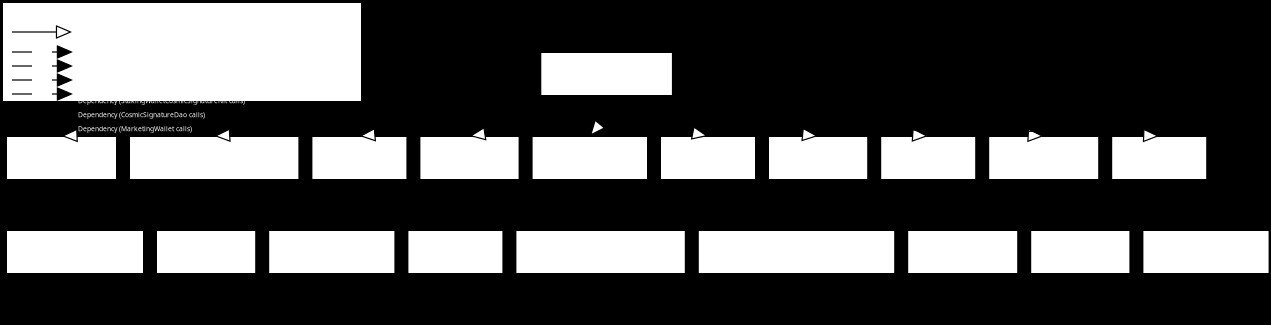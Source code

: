 <?xml version="1.0" encoding="UTF-8"?>
<dia:diagram xmlns:dia="http://www.lysator.liu.se/~alla/dia/">
  <dia:layer name="Layer 1" visible="true" active="true">
    <dia:object type="Standard - Box" version="0" id="O1">
  <dia:attribute name="obj_pos"><dia:point val="0.5,0.5"/></dia:attribute>
  <dia:attribute name="obj_bb"><dia:rectangle val="0.4,0.4;18.6,5.6"/></dia:attribute>
  <dia:attribute name="elem_corner"><dia:point val="0.5,0.5"/></dia:attribute>
  <dia:attribute name="elem_width"><dia:real val="18.0"/></dia:attribute>
  <dia:attribute name="elem_height"><dia:real val="5.0"/></dia:attribute>
  <dia:attribute name="line_width"><dia:real val="0.08"/></dia:attribute>
  <dia:attribute name="line_colour"><dia:color val="#ffffff"/></dia:attribute>
  <dia:attribute name="fill_colour"><dia:color val="#111111"/></dia:attribute>
  <dia:attribute name="show_background"><dia:boolean val="true"/></dia:attribute>
  <dia:attribute name="text">
    <dia:composite type="text">
      <dia:attribute name="string"><dia:string>##</dia:string></dia:attribute>
      <dia:attribute name="font"><dia:font family="Verdana" style="0" name="Verdana"/></dia:attribute>
      <dia:attribute name="height"><dia:real val="0.45"/></dia:attribute>
      <dia:attribute name="pos"><dia:point val="9.5,3.0"/></dia:attribute>
      <dia:attribute name="alignment"><dia:enum val="1"/></dia:attribute>
      <dia:attribute name="color"><dia:color val="#ffffff"/></dia:attribute>
    </dia:composite>
  </dia:attribute>
</dia:object><dia:object type="Standard - Box" version="0" id="O2">
  <dia:attribute name="obj_pos"><dia:point val="27.415,3.0"/></dia:attribute>
  <dia:attribute name="obj_bb"><dia:rectangle val="27.315,2.9;34.145,5.3"/></dia:attribute>
  <dia:attribute name="elem_corner"><dia:point val="27.415,3.0"/></dia:attribute>
  <dia:attribute name="elem_width"><dia:real val="6.63"/></dia:attribute>
  <dia:attribute name="elem_height"><dia:real val="2.2"/></dia:attribute>
  <dia:attribute name="line_width"><dia:real val="0.08"/></dia:attribute>
  <dia:attribute name="line_colour"><dia:color val="#ffffff"/></dia:attribute>
  <dia:attribute name="fill_colour"><dia:color val="#000000"/></dia:attribute>
  <dia:attribute name="show_background"><dia:boolean val="true"/></dia:attribute>
  <dia:attribute name="text">
    <dia:composite type="text">
      <dia:attribute name="string"><dia:string>#CosmicSignatureGame#</dia:string></dia:attribute>
      <dia:attribute name="font"><dia:font family="Verdana" style="0" name="Verdana"/></dia:attribute>
      <dia:attribute name="height"><dia:real val="0.45"/></dia:attribute>
      <dia:attribute name="pos"><dia:point val="30.73,4.1"/></dia:attribute>
      <dia:attribute name="alignment"><dia:enum val="1"/></dia:attribute>
      <dia:attribute name="color"><dia:color val="#ffffff"/></dia:attribute>
    </dia:composite>
  </dia:attribute>
</dia:object><dia:object type="Standard - Box" version="0" id="O3">
  <dia:attribute name="obj_pos"><dia:point val="0.7,7.2"/></dia:attribute>
  <dia:attribute name="obj_bb"><dia:rectangle val="0.6,7.1;6.35,9.5"/></dia:attribute>
  <dia:attribute name="elem_corner"><dia:point val="0.7,7.2"/></dia:attribute>
  <dia:attribute name="elem_width"><dia:real val="5.55"/></dia:attribute>
  <dia:attribute name="elem_height"><dia:real val="2.2"/></dia:attribute>
  <dia:attribute name="line_width"><dia:real val="0.08"/></dia:attribute>
  <dia:attribute name="line_colour"><dia:color val="#ffffff"/></dia:attribute>
  <dia:attribute name="fill_colour"><dia:color val="#000000"/></dia:attribute>
  <dia:attribute name="show_background"><dia:boolean val="true"/></dia:attribute>
  <dia:attribute name="text">
    <dia:composite type="text">
      <dia:attribute name="string"><dia:string>#UUPSUpgradeable#</dia:string></dia:attribute>
      <dia:attribute name="font"><dia:font family="Verdana" style="0" name="Verdana"/></dia:attribute>
      <dia:attribute name="height"><dia:real val="0.45"/></dia:attribute>
      <dia:attribute name="pos"><dia:point val="3.475,8.3"/></dia:attribute>
      <dia:attribute name="alignment"><dia:enum val="1"/></dia:attribute>
      <dia:attribute name="color"><dia:color val="#ffffff"/></dia:attribute>
    </dia:composite>
  </dia:attribute>
</dia:object><dia:object type="Standard - Box" version="0" id="O4">
  <dia:attribute name="obj_pos"><dia:point val="6.85,7.2"/></dia:attribute>
  <dia:attribute name="obj_bb"><dia:rectangle val="6.75,7.1;15.47,9.5"/></dia:attribute>
  <dia:attribute name="elem_corner"><dia:point val="6.85,7.2"/></dia:attribute>
  <dia:attribute name="elem_width"><dia:real val="8.52"/></dia:attribute>
  <dia:attribute name="elem_height"><dia:real val="2.2"/></dia:attribute>
  <dia:attribute name="line_width"><dia:real val="0.08"/></dia:attribute>
  <dia:attribute name="line_colour"><dia:color val="#ffffff"/></dia:attribute>
  <dia:attribute name="fill_colour"><dia:color val="#000000"/></dia:attribute>
  <dia:attribute name="show_background"><dia:boolean val="true"/></dia:attribute>
  <dia:attribute name="text">
    <dia:composite type="text">
      <dia:attribute name="string"><dia:string>#CosmicSignatureGameStorage#</dia:string></dia:attribute>
      <dia:attribute name="font"><dia:font family="Verdana" style="0" name="Verdana"/></dia:attribute>
      <dia:attribute name="height"><dia:real val="0.45"/></dia:attribute>
      <dia:attribute name="pos"><dia:point val="11.11,8.3"/></dia:attribute>
      <dia:attribute name="alignment"><dia:enum val="1"/></dia:attribute>
      <dia:attribute name="color"><dia:color val="#ffffff"/></dia:attribute>
    </dia:composite>
  </dia:attribute>
</dia:object><dia:object type="Standard - Box" version="0" id="O5">
  <dia:attribute name="obj_pos"><dia:point val="15.97,7.2"/></dia:attribute>
  <dia:attribute name="obj_bb"><dia:rectangle val="15.87,7.1;20.87,9.5"/></dia:attribute>
  <dia:attribute name="elem_corner"><dia:point val="15.97,7.2"/></dia:attribute>
  <dia:attribute name="elem_width"><dia:real val="4.8"/></dia:attribute>
  <dia:attribute name="elem_height"><dia:real val="2.2"/></dia:attribute>
  <dia:attribute name="line_width"><dia:real val="0.08"/></dia:attribute>
  <dia:attribute name="line_colour"><dia:color val="#ffffff"/></dia:attribute>
  <dia:attribute name="fill_colour"><dia:color val="#000000"/></dia:attribute>
  <dia:attribute name="show_background"><dia:boolean val="true"/></dia:attribute>
  <dia:attribute name="text">
    <dia:composite type="text">
      <dia:attribute name="string"><dia:string>#BiddingBase#</dia:string></dia:attribute>
      <dia:attribute name="font"><dia:font family="Verdana" style="0" name="Verdana"/></dia:attribute>
      <dia:attribute name="height"><dia:real val="0.45"/></dia:attribute>
      <dia:attribute name="pos"><dia:point val="18.37,8.3"/></dia:attribute>
      <dia:attribute name="alignment"><dia:enum val="1"/></dia:attribute>
      <dia:attribute name="color"><dia:color val="#ffffff"/></dia:attribute>
    </dia:composite>
  </dia:attribute>
</dia:object><dia:object type="Standard - Box" version="0" id="O6">
  <dia:attribute name="obj_pos"><dia:point val="21.37,7.2"/></dia:attribute>
  <dia:attribute name="obj_bb"><dia:rectangle val="21.27,7.1;26.48,9.5"/></dia:attribute>
  <dia:attribute name="elem_corner"><dia:point val="21.37,7.2"/></dia:attribute>
  <dia:attribute name="elem_width"><dia:real val="5.01"/></dia:attribute>
  <dia:attribute name="elem_height"><dia:real val="2.2"/></dia:attribute>
  <dia:attribute name="line_width"><dia:real val="0.08"/></dia:attribute>
  <dia:attribute name="line_colour"><dia:color val="#ffffff"/></dia:attribute>
  <dia:attribute name="fill_colour"><dia:color val="#000000"/></dia:attribute>
  <dia:attribute name="show_background"><dia:boolean val="true"/></dia:attribute>
  <dia:attribute name="text">
    <dia:composite type="text">
      <dia:attribute name="string"><dia:string>#MainPrizeBase#</dia:string></dia:attribute>
      <dia:attribute name="font"><dia:font family="Verdana" style="0" name="Verdana"/></dia:attribute>
      <dia:attribute name="height"><dia:real val="0.45"/></dia:attribute>
      <dia:attribute name="pos"><dia:point val="23.875,8.3"/></dia:attribute>
      <dia:attribute name="alignment"><dia:enum val="1"/></dia:attribute>
      <dia:attribute name="color"><dia:color val="#ffffff"/></dia:attribute>
    </dia:composite>
  </dia:attribute>
</dia:object><dia:object type="Standard - Box" version="0" id="O7">
  <dia:attribute name="obj_pos"><dia:point val="26.98,7.2"/></dia:attribute>
  <dia:attribute name="obj_bb"><dia:rectangle val="26.88,7.1;32.9,9.5"/></dia:attribute>
  <dia:attribute name="elem_corner"><dia:point val="26.98,7.2"/></dia:attribute>
  <dia:attribute name="elem_width"><dia:real val="5.82"/></dia:attribute>
  <dia:attribute name="elem_height"><dia:real val="2.2"/></dia:attribute>
  <dia:attribute name="line_width"><dia:real val="0.08"/></dia:attribute>
  <dia:attribute name="line_colour"><dia:color val="#ffffff"/></dia:attribute>
  <dia:attribute name="fill_colour"><dia:color val="#000000"/></dia:attribute>
  <dia:attribute name="show_background"><dia:boolean val="true"/></dia:attribute>
  <dia:attribute name="text">
    <dia:composite type="text">
      <dia:attribute name="string"><dia:string>#SystemManagement#</dia:string></dia:attribute>
      <dia:attribute name="font"><dia:font family="Verdana" style="0" name="Verdana"/></dia:attribute>
      <dia:attribute name="height"><dia:real val="0.45"/></dia:attribute>
      <dia:attribute name="pos"><dia:point val="29.89,8.3"/></dia:attribute>
      <dia:attribute name="alignment"><dia:enum val="1"/></dia:attribute>
      <dia:attribute name="color"><dia:color val="#ffffff"/></dia:attribute>
    </dia:composite>
  </dia:attribute>
</dia:object><dia:object type="Standard - Box" version="0" id="O8">
  <dia:attribute name="obj_pos"><dia:point val="33.4,7.2"/></dia:attribute>
  <dia:attribute name="obj_bb"><dia:rectangle val="33.3,7.1;38.3,9.5"/></dia:attribute>
  <dia:attribute name="elem_corner"><dia:point val="33.4,7.2"/></dia:attribute>
  <dia:attribute name="elem_width"><dia:real val="4.8"/></dia:attribute>
  <dia:attribute name="elem_height"><dia:real val="2.2"/></dia:attribute>
  <dia:attribute name="line_width"><dia:real val="0.08"/></dia:attribute>
  <dia:attribute name="line_colour"><dia:color val="#ffffff"/></dia:attribute>
  <dia:attribute name="fill_colour"><dia:color val="#000000"/></dia:attribute>
  <dia:attribute name="show_background"><dia:boolean val="true"/></dia:attribute>
  <dia:attribute name="text">
    <dia:composite type="text">
      <dia:attribute name="string"><dia:string>#EthDonations#</dia:string></dia:attribute>
      <dia:attribute name="font"><dia:font family="Verdana" style="0" name="Verdana"/></dia:attribute>
      <dia:attribute name="height"><dia:real val="0.45"/></dia:attribute>
      <dia:attribute name="pos"><dia:point val="35.8,8.3"/></dia:attribute>
      <dia:attribute name="alignment"><dia:enum val="1"/></dia:attribute>
      <dia:attribute name="color"><dia:color val="#ffffff"/></dia:attribute>
    </dia:composite>
  </dia:attribute>
</dia:object><dia:object type="Standard - Box" version="0" id="O9">
  <dia:attribute name="obj_pos"><dia:point val="38.8,7.2"/></dia:attribute>
  <dia:attribute name="obj_bb"><dia:rectangle val="38.7,7.1;43.91,9.5"/></dia:attribute>
  <dia:attribute name="elem_corner"><dia:point val="38.8,7.2"/></dia:attribute>
  <dia:attribute name="elem_width"><dia:real val="5.01"/></dia:attribute>
  <dia:attribute name="elem_height"><dia:real val="2.2"/></dia:attribute>
  <dia:attribute name="line_width"><dia:real val="0.08"/></dia:attribute>
  <dia:attribute name="line_colour"><dia:color val="#ffffff"/></dia:attribute>
  <dia:attribute name="fill_colour"><dia:color val="#000000"/></dia:attribute>
  <dia:attribute name="show_background"><dia:boolean val="true"/></dia:attribute>
  <dia:attribute name="text">
    <dia:composite type="text">
      <dia:attribute name="string"><dia:string>#BidStatistics#</dia:string></dia:attribute>
      <dia:attribute name="font"><dia:font family="Verdana" style="0" name="Verdana"/></dia:attribute>
      <dia:attribute name="height"><dia:real val="0.45"/></dia:attribute>
      <dia:attribute name="pos"><dia:point val="41.305,8.3"/></dia:attribute>
      <dia:attribute name="alignment"><dia:enum val="1"/></dia:attribute>
      <dia:attribute name="color"><dia:color val="#ffffff"/></dia:attribute>
    </dia:composite>
  </dia:attribute>
</dia:object><dia:object type="Standard - Box" version="0" id="O10">
  <dia:attribute name="obj_pos"><dia:point val="44.41,7.2"/></dia:attribute>
  <dia:attribute name="obj_bb"><dia:rectangle val="44.31,7.1;49.31,9.5"/></dia:attribute>
  <dia:attribute name="elem_corner"><dia:point val="44.41,7.2"/></dia:attribute>
  <dia:attribute name="elem_width"><dia:real val="4.8"/></dia:attribute>
  <dia:attribute name="elem_height"><dia:real val="2.2"/></dia:attribute>
  <dia:attribute name="line_width"><dia:real val="0.08"/></dia:attribute>
  <dia:attribute name="line_colour"><dia:color val="#ffffff"/></dia:attribute>
  <dia:attribute name="fill_colour"><dia:color val="#000000"/></dia:attribute>
  <dia:attribute name="show_background"><dia:boolean val="true"/></dia:attribute>
  <dia:attribute name="text">
    <dia:composite type="text">
      <dia:attribute name="string"><dia:string>#Bidding#</dia:string></dia:attribute>
      <dia:attribute name="font"><dia:font family="Verdana" style="0" name="Verdana"/></dia:attribute>
      <dia:attribute name="height"><dia:real val="0.45"/></dia:attribute>
      <dia:attribute name="pos"><dia:point val="46.81,8.3"/></dia:attribute>
      <dia:attribute name="alignment"><dia:enum val="1"/></dia:attribute>
      <dia:attribute name="color"><dia:color val="#ffffff"/></dia:attribute>
    </dia:composite>
  </dia:attribute>
</dia:object><dia:object type="Standard - Box" version="0" id="O11">
  <dia:attribute name="obj_pos"><dia:point val="49.81,7.2"/></dia:attribute>
  <dia:attribute name="obj_bb"><dia:rectangle val="49.71,7.1;55.46,9.5"/></dia:attribute>
  <dia:attribute name="elem_corner"><dia:point val="49.81,7.2"/></dia:attribute>
  <dia:attribute name="elem_width"><dia:real val="5.55"/></dia:attribute>
  <dia:attribute name="elem_height"><dia:real val="2.2"/></dia:attribute>
  <dia:attribute name="line_width"><dia:real val="0.08"/></dia:attribute>
  <dia:attribute name="line_colour"><dia:color val="#ffffff"/></dia:attribute>
  <dia:attribute name="fill_colour"><dia:color val="#000000"/></dia:attribute>
  <dia:attribute name="show_background"><dia:boolean val="true"/></dia:attribute>
  <dia:attribute name="text">
    <dia:composite type="text">
      <dia:attribute name="string"><dia:string>#SecondaryPrizes#</dia:string></dia:attribute>
      <dia:attribute name="font"><dia:font family="Verdana" style="0" name="Verdana"/></dia:attribute>
      <dia:attribute name="height"><dia:real val="0.45"/></dia:attribute>
      <dia:attribute name="pos"><dia:point val="52.585,8.3"/></dia:attribute>
      <dia:attribute name="alignment"><dia:enum val="1"/></dia:attribute>
      <dia:attribute name="color"><dia:color val="#ffffff"/></dia:attribute>
    </dia:composite>
  </dia:attribute>
</dia:object><dia:object type="Standard - Box" version="0" id="O12">
  <dia:attribute name="obj_pos"><dia:point val="55.96,7.2"/></dia:attribute>
  <dia:attribute name="obj_bb"><dia:rectangle val="55.86,7.1;60.86,9.5"/></dia:attribute>
  <dia:attribute name="elem_corner"><dia:point val="55.96,7.2"/></dia:attribute>
  <dia:attribute name="elem_width"><dia:real val="4.8"/></dia:attribute>
  <dia:attribute name="elem_height"><dia:real val="2.2"/></dia:attribute>
  <dia:attribute name="line_width"><dia:real val="0.08"/></dia:attribute>
  <dia:attribute name="line_colour"><dia:color val="#ffffff"/></dia:attribute>
  <dia:attribute name="fill_colour"><dia:color val="#000000"/></dia:attribute>
  <dia:attribute name="show_background"><dia:boolean val="true"/></dia:attribute>
  <dia:attribute name="text">
    <dia:composite type="text">
      <dia:attribute name="string"><dia:string>#MainPrize#</dia:string></dia:attribute>
      <dia:attribute name="font"><dia:font family="Verdana" style="0" name="Verdana"/></dia:attribute>
      <dia:attribute name="height"><dia:real val="0.45"/></dia:attribute>
      <dia:attribute name="pos"><dia:point val="58.36,8.3"/></dia:attribute>
      <dia:attribute name="alignment"><dia:enum val="1"/></dia:attribute>
      <dia:attribute name="color"><dia:color val="#ffffff"/></dia:attribute>
    </dia:composite>
  </dia:attribute>
</dia:object><dia:object type="Standard - Box" version="0" id="O13">
  <dia:attribute name="obj_pos"><dia:point val="0.7,11.9"/></dia:attribute>
  <dia:attribute name="obj_bb"><dia:rectangle val="0.6,11.8;7.7,14.2"/></dia:attribute>
  <dia:attribute name="elem_corner"><dia:point val="0.7,11.9"/></dia:attribute>
  <dia:attribute name="elem_width"><dia:real val="6.9"/></dia:attribute>
  <dia:attribute name="elem_height"><dia:real val="2.2"/></dia:attribute>
  <dia:attribute name="line_width"><dia:real val="0.08"/></dia:attribute>
  <dia:attribute name="line_colour"><dia:color val="#ffffff"/></dia:attribute>
  <dia:attribute name="fill_colour"><dia:color val="#000000"/></dia:attribute>
  <dia:attribute name="show_background"><dia:boolean val="true"/></dia:attribute>
  <dia:attribute name="text">
    <dia:composite type="text">
      <dia:attribute name="string"><dia:string>#CosmicSignatureToken#</dia:string></dia:attribute>
      <dia:attribute name="font"><dia:font family="Verdana" style="0" name="Verdana"/></dia:attribute>
      <dia:attribute name="height"><dia:real val="0.45"/></dia:attribute>
      <dia:attribute name="pos"><dia:point val="4.15,13.0"/></dia:attribute>
      <dia:attribute name="alignment"><dia:enum val="1"/></dia:attribute>
      <dia:attribute name="color"><dia:color val="#ffffff"/></dia:attribute>
    </dia:composite>
  </dia:attribute>
</dia:object><dia:object type="Standard - Box" version="0" id="O14">
  <dia:attribute name="obj_pos"><dia:point val="8.2,11.9"/></dia:attribute>
  <dia:attribute name="obj_bb"><dia:rectangle val="8.1,11.8;13.31,14.2"/></dia:attribute>
  <dia:attribute name="elem_corner"><dia:point val="8.2,11.9"/></dia:attribute>
  <dia:attribute name="elem_width"><dia:real val="5.01"/></dia:attribute>
  <dia:attribute name="elem_height"><dia:real val="2.2"/></dia:attribute>
  <dia:attribute name="line_width"><dia:real val="0.08"/></dia:attribute>
  <dia:attribute name="line_colour"><dia:color val="#ffffff"/></dia:attribute>
  <dia:attribute name="fill_colour"><dia:color val="#000000"/></dia:attribute>
  <dia:attribute name="show_background"><dia:boolean val="true"/></dia:attribute>
  <dia:attribute name="text">
    <dia:composite type="text">
      <dia:attribute name="string"><dia:string>#RandomWalkNFT#</dia:string></dia:attribute>
      <dia:attribute name="font"><dia:font family="Verdana" style="0" name="Verdana"/></dia:attribute>
      <dia:attribute name="height"><dia:real val="0.45"/></dia:attribute>
      <dia:attribute name="pos"><dia:point val="10.705,13.0"/></dia:attribute>
      <dia:attribute name="alignment"><dia:enum val="1"/></dia:attribute>
      <dia:attribute name="color"><dia:color val="#ffffff"/></dia:attribute>
    </dia:composite>
  </dia:attribute>
</dia:object><dia:object type="Standard - Box" version="0" id="O15">
  <dia:attribute name="obj_pos"><dia:point val="13.81,11.9"/></dia:attribute>
  <dia:attribute name="obj_bb"><dia:rectangle val="13.71,11.8;20.27,14.2"/></dia:attribute>
  <dia:attribute name="elem_corner"><dia:point val="13.81,11.9"/></dia:attribute>
  <dia:attribute name="elem_width"><dia:real val="6.36"/></dia:attribute>
  <dia:attribute name="elem_height"><dia:real val="2.2"/></dia:attribute>
  <dia:attribute name="line_width"><dia:real val="0.08"/></dia:attribute>
  <dia:attribute name="line_colour"><dia:color val="#ffffff"/></dia:attribute>
  <dia:attribute name="fill_colour"><dia:color val="#000000"/></dia:attribute>
  <dia:attribute name="show_background"><dia:boolean val="true"/></dia:attribute>
  <dia:attribute name="text">
    <dia:composite type="text">
      <dia:attribute name="string"><dia:string>#CosmicSignatureNft#</dia:string></dia:attribute>
      <dia:attribute name="font"><dia:font family="Verdana" style="0" name="Verdana"/></dia:attribute>
      <dia:attribute name="height"><dia:real val="0.45"/></dia:attribute>
      <dia:attribute name="pos"><dia:point val="16.99,13.0"/></dia:attribute>
      <dia:attribute name="alignment"><dia:enum val="1"/></dia:attribute>
      <dia:attribute name="color"><dia:color val="#ffffff"/></dia:attribute>
    </dia:composite>
  </dia:attribute>
</dia:object><dia:object type="Standard - Box" version="0" id="O16">
  <dia:attribute name="obj_pos"><dia:point val="20.77,11.9"/></dia:attribute>
  <dia:attribute name="obj_bb"><dia:rectangle val="20.67,11.8;25.67,14.2"/></dia:attribute>
  <dia:attribute name="elem_corner"><dia:point val="20.77,11.9"/></dia:attribute>
  <dia:attribute name="elem_width"><dia:real val="4.8"/></dia:attribute>
  <dia:attribute name="elem_height"><dia:real val="2.2"/></dia:attribute>
  <dia:attribute name="line_width"><dia:real val="0.08"/></dia:attribute>
  <dia:attribute name="line_colour"><dia:color val="#ffffff"/></dia:attribute>
  <dia:attribute name="fill_colour"><dia:color val="#000000"/></dia:attribute>
  <dia:attribute name="show_background"><dia:boolean val="true"/></dia:attribute>
  <dia:attribute name="text">
    <dia:composite type="text">
      <dia:attribute name="string"><dia:string>#PrizesWallet#</dia:string></dia:attribute>
      <dia:attribute name="font"><dia:font family="Verdana" style="0" name="Verdana"/></dia:attribute>
      <dia:attribute name="height"><dia:real val="0.45"/></dia:attribute>
      <dia:attribute name="pos"><dia:point val="23.17,13.0"/></dia:attribute>
      <dia:attribute name="alignment"><dia:enum val="1"/></dia:attribute>
      <dia:attribute name="color"><dia:color val="#ffffff"/></dia:attribute>
    </dia:composite>
  </dia:attribute>
</dia:object><dia:object type="Standard - Box" version="0" id="O17">
  <dia:attribute name="obj_pos"><dia:point val="26.17,11.9"/></dia:attribute>
  <dia:attribute name="obj_bb"><dia:rectangle val="26.07,11.8;34.79,14.2"/></dia:attribute>
  <dia:attribute name="elem_corner"><dia:point val="26.17,11.9"/></dia:attribute>
  <dia:attribute name="elem_width"><dia:real val="8.52"/></dia:attribute>
  <dia:attribute name="elem_height"><dia:real val="2.2"/></dia:attribute>
  <dia:attribute name="line_width"><dia:real val="0.08"/></dia:attribute>
  <dia:attribute name="line_colour"><dia:color val="#ffffff"/></dia:attribute>
  <dia:attribute name="fill_colour"><dia:color val="#000000"/></dia:attribute>
  <dia:attribute name="show_background"><dia:boolean val="true"/></dia:attribute>
  <dia:attribute name="text">
    <dia:composite type="text">
      <dia:attribute name="string"><dia:string>#StakingWalletRandomWalkNft#</dia:string></dia:attribute>
      <dia:attribute name="font"><dia:font family="Verdana" style="0" name="Verdana"/></dia:attribute>
      <dia:attribute name="height"><dia:real val="0.45"/></dia:attribute>
      <dia:attribute name="pos"><dia:point val="30.43,13.0"/></dia:attribute>
      <dia:attribute name="alignment"><dia:enum val="1"/></dia:attribute>
      <dia:attribute name="color"><dia:color val="#ffffff"/></dia:attribute>
    </dia:composite>
  </dia:attribute>
</dia:object><dia:object type="Standard - Box" version="0" id="O18">
  <dia:attribute name="obj_pos"><dia:point val="35.29,11.9"/></dia:attribute>
  <dia:attribute name="obj_bb"><dia:rectangle val="35.19,11.8;45.26,14.2"/></dia:attribute>
  <dia:attribute name="elem_corner"><dia:point val="35.29,11.9"/></dia:attribute>
  <dia:attribute name="elem_width"><dia:real val="9.87"/></dia:attribute>
  <dia:attribute name="elem_height"><dia:real val="2.2"/></dia:attribute>
  <dia:attribute name="line_width"><dia:real val="0.08"/></dia:attribute>
  <dia:attribute name="line_colour"><dia:color val="#ffffff"/></dia:attribute>
  <dia:attribute name="fill_colour"><dia:color val="#000000"/></dia:attribute>
  <dia:attribute name="show_background"><dia:boolean val="true"/></dia:attribute>
  <dia:attribute name="text">
    <dia:composite type="text">
      <dia:attribute name="string"><dia:string>#StakingWalletCosmicSignatureNft#</dia:string></dia:attribute>
      <dia:attribute name="font"><dia:font family="Verdana" style="0" name="Verdana"/></dia:attribute>
      <dia:attribute name="height"><dia:real val="0.45"/></dia:attribute>
      <dia:attribute name="pos"><dia:point val="40.225,13.0"/></dia:attribute>
      <dia:attribute name="alignment"><dia:enum val="1"/></dia:attribute>
      <dia:attribute name="color"><dia:color val="#ffffff"/></dia:attribute>
    </dia:composite>
  </dia:attribute>
</dia:object><dia:object type="Standard - Box" version="0" id="O19">
  <dia:attribute name="obj_pos"><dia:point val="45.76,11.9"/></dia:attribute>
  <dia:attribute name="obj_bb"><dia:rectangle val="45.66,11.8;51.41,14.2"/></dia:attribute>
  <dia:attribute name="elem_corner"><dia:point val="45.76,11.9"/></dia:attribute>
  <dia:attribute name="elem_width"><dia:real val="5.55"/></dia:attribute>
  <dia:attribute name="elem_height"><dia:real val="2.2"/></dia:attribute>
  <dia:attribute name="line_width"><dia:real val="0.08"/></dia:attribute>
  <dia:attribute name="line_colour"><dia:color val="#ffffff"/></dia:attribute>
  <dia:attribute name="fill_colour"><dia:color val="#000000"/></dia:attribute>
  <dia:attribute name="show_background"><dia:boolean val="true"/></dia:attribute>
  <dia:attribute name="text">
    <dia:composite type="text">
      <dia:attribute name="string"><dia:string>#MarketingWallet#</dia:string></dia:attribute>
      <dia:attribute name="font"><dia:font family="Verdana" style="0" name="Verdana"/></dia:attribute>
      <dia:attribute name="height"><dia:real val="0.45"/></dia:attribute>
      <dia:attribute name="pos"><dia:point val="48.535,13.0"/></dia:attribute>
      <dia:attribute name="alignment"><dia:enum val="1"/></dia:attribute>
      <dia:attribute name="color"><dia:color val="#ffffff"/></dia:attribute>
    </dia:composite>
  </dia:attribute>
</dia:object><dia:object type="Standard - Box" version="0" id="O20">
  <dia:attribute name="obj_pos"><dia:point val="51.91,11.9"/></dia:attribute>
  <dia:attribute name="obj_bb"><dia:rectangle val="51.81,11.8;57.02,14.2"/></dia:attribute>
  <dia:attribute name="elem_corner"><dia:point val="51.91,11.9"/></dia:attribute>
  <dia:attribute name="elem_width"><dia:real val="5.01"/></dia:attribute>
  <dia:attribute name="elem_height"><dia:real val="2.2"/></dia:attribute>
  <dia:attribute name="line_width"><dia:real val="0.08"/></dia:attribute>
  <dia:attribute name="line_colour"><dia:color val="#ffffff"/></dia:attribute>
  <dia:attribute name="fill_colour"><dia:color val="#000000"/></dia:attribute>
  <dia:attribute name="show_background"><dia:boolean val="true"/></dia:attribute>
  <dia:attribute name="text">
    <dia:composite type="text">
      <dia:attribute name="string"><dia:string>#CharityWallet#</dia:string></dia:attribute>
      <dia:attribute name="font"><dia:font family="Verdana" style="0" name="Verdana"/></dia:attribute>
      <dia:attribute name="height"><dia:real val="0.45"/></dia:attribute>
      <dia:attribute name="pos"><dia:point val="54.415,13.0"/></dia:attribute>
      <dia:attribute name="alignment"><dia:enum val="1"/></dia:attribute>
      <dia:attribute name="color"><dia:color val="#ffffff"/></dia:attribute>
    </dia:composite>
  </dia:attribute>
</dia:object><dia:object type="Standard - Box" version="0" id="O21">
  <dia:attribute name="obj_pos"><dia:point val="57.52,11.9"/></dia:attribute>
  <dia:attribute name="obj_bb"><dia:rectangle val="57.42,11.8;63.98,14.2"/></dia:attribute>
  <dia:attribute name="elem_corner"><dia:point val="57.52,11.9"/></dia:attribute>
  <dia:attribute name="elem_width"><dia:real val="6.36"/></dia:attribute>
  <dia:attribute name="elem_height"><dia:real val="2.2"/></dia:attribute>
  <dia:attribute name="line_width"><dia:real val="0.08"/></dia:attribute>
  <dia:attribute name="line_colour"><dia:color val="#ffffff"/></dia:attribute>
  <dia:attribute name="fill_colour"><dia:color val="#000000"/></dia:attribute>
  <dia:attribute name="show_background"><dia:boolean val="true"/></dia:attribute>
  <dia:attribute name="text">
    <dia:composite type="text">
      <dia:attribute name="string"><dia:string>#CosmicSignatureDao#</dia:string></dia:attribute>
      <dia:attribute name="font"><dia:font family="Verdana" style="0" name="Verdana"/></dia:attribute>
      <dia:attribute name="height"><dia:real val="0.45"/></dia:attribute>
      <dia:attribute name="pos"><dia:point val="60.7,13.0"/></dia:attribute>
      <dia:attribute name="alignment"><dia:enum val="1"/></dia:attribute>
      <dia:attribute name="color"><dia:color val="#ffffff"/></dia:attribute>
    </dia:composite>
  </dia:attribute>
</dia:object><dia:object type="Standard - Line" version="0" id="O22">
  <dia:attribute name="obj_pos"><dia:point val="30.73,5.2"/></dia:attribute>
  <dia:attribute name="obj_bb"><dia:rectangle val="30.53,5.0;30.93,6.4"/></dia:attribute>
  <dia:attribute name="conn_endpoints">
    <dia:point val="30.73,5.2"/>
    <dia:point val="30.73,6.2"/>
  </dia:attribute>
  <dia:attribute name="line_width"><dia:real val="0.06"/></dia:attribute>
  <dia:attribute name="line_colour"><dia:color val="#ffffff"/></dia:attribute>
  <dia:attribute name="line_style">
    <dia:enum val="0"/>
    <dia:real val="0"/>
  </dia:attribute>
  <dia:attribute name="end_arrow"><dia:enum val="0"/></dia:attribute>
  <dia:attribute name="end_arrow_length"><dia:real val="0.7"/></dia:attribute>
  <dia:attribute name="end_arrow_width"><dia:real val="0.6"/></dia:attribute>
</dia:object><dia:object type="Standard - Line" version="0" id="O23">
  <dia:attribute name="obj_pos"><dia:point val="30.73,6.2"/></dia:attribute>
  <dia:attribute name="obj_bb"><dia:rectangle val="3.275,6.0;30.93,7.4"/></dia:attribute>
  <dia:attribute name="conn_endpoints">
    <dia:point val="30.73,6.2"/>
    <dia:point val="3.475,7.2"/>
  </dia:attribute>
  <dia:attribute name="line_width"><dia:real val="0.06"/></dia:attribute>
  <dia:attribute name="line_colour"><dia:color val="#ffffff"/></dia:attribute>
  <dia:attribute name="line_style">
    <dia:enum val="0"/>
    <dia:real val="0"/>
  </dia:attribute>
  <dia:attribute name="end_arrow"><dia:enum val="2"/></dia:attribute>
  <dia:attribute name="end_arrow_length"><dia:real val="0.7"/></dia:attribute>
  <dia:attribute name="end_arrow_width"><dia:real val="0.6"/></dia:attribute>
</dia:object><dia:object type="Standard - Line" version="0" id="O24">
  <dia:attribute name="obj_pos"><dia:point val="30.73,5.2"/></dia:attribute>
  <dia:attribute name="obj_bb"><dia:rectangle val="30.53,5.0;30.93,6.4"/></dia:attribute>
  <dia:attribute name="conn_endpoints">
    <dia:point val="30.73,5.2"/>
    <dia:point val="30.73,6.2"/>
  </dia:attribute>
  <dia:attribute name="line_width"><dia:real val="0.06"/></dia:attribute>
  <dia:attribute name="line_colour"><dia:color val="#ffffff"/></dia:attribute>
  <dia:attribute name="line_style">
    <dia:enum val="0"/>
    <dia:real val="0"/>
  </dia:attribute>
  <dia:attribute name="end_arrow"><dia:enum val="0"/></dia:attribute>
  <dia:attribute name="end_arrow_length"><dia:real val="0.7"/></dia:attribute>
  <dia:attribute name="end_arrow_width"><dia:real val="0.6"/></dia:attribute>
</dia:object><dia:object type="Standard - Line" version="0" id="O25">
  <dia:attribute name="obj_pos"><dia:point val="30.73,6.2"/></dia:attribute>
  <dia:attribute name="obj_bb"><dia:rectangle val="10.91,6.0;30.93,7.4"/></dia:attribute>
  <dia:attribute name="conn_endpoints">
    <dia:point val="30.73,6.2"/>
    <dia:point val="11.11,7.2"/>
  </dia:attribute>
  <dia:attribute name="line_width"><dia:real val="0.06"/></dia:attribute>
  <dia:attribute name="line_colour"><dia:color val="#ffffff"/></dia:attribute>
  <dia:attribute name="line_style">
    <dia:enum val="0"/>
    <dia:real val="0"/>
  </dia:attribute>
  <dia:attribute name="end_arrow"><dia:enum val="2"/></dia:attribute>
  <dia:attribute name="end_arrow_length"><dia:real val="0.7"/></dia:attribute>
  <dia:attribute name="end_arrow_width"><dia:real val="0.6"/></dia:attribute>
</dia:object><dia:object type="Standard - Line" version="0" id="O26">
  <dia:attribute name="obj_pos"><dia:point val="30.73,5.2"/></dia:attribute>
  <dia:attribute name="obj_bb"><dia:rectangle val="30.53,5.0;30.93,6.4"/></dia:attribute>
  <dia:attribute name="conn_endpoints">
    <dia:point val="30.73,5.2"/>
    <dia:point val="30.73,6.2"/>
  </dia:attribute>
  <dia:attribute name="line_width"><dia:real val="0.06"/></dia:attribute>
  <dia:attribute name="line_colour"><dia:color val="#ffffff"/></dia:attribute>
  <dia:attribute name="line_style">
    <dia:enum val="0"/>
    <dia:real val="0"/>
  </dia:attribute>
  <dia:attribute name="end_arrow"><dia:enum val="0"/></dia:attribute>
  <dia:attribute name="end_arrow_length"><dia:real val="0.7"/></dia:attribute>
  <dia:attribute name="end_arrow_width"><dia:real val="0.6"/></dia:attribute>
</dia:object><dia:object type="Standard - Line" version="0" id="O27">
  <dia:attribute name="obj_pos"><dia:point val="30.73,6.2"/></dia:attribute>
  <dia:attribute name="obj_bb"><dia:rectangle val="18.17,6.0;30.93,7.4"/></dia:attribute>
  <dia:attribute name="conn_endpoints">
    <dia:point val="30.73,6.2"/>
    <dia:point val="18.37,7.2"/>
  </dia:attribute>
  <dia:attribute name="line_width"><dia:real val="0.06"/></dia:attribute>
  <dia:attribute name="line_colour"><dia:color val="#ffffff"/></dia:attribute>
  <dia:attribute name="line_style">
    <dia:enum val="0"/>
    <dia:real val="0"/>
  </dia:attribute>
  <dia:attribute name="end_arrow"><dia:enum val="2"/></dia:attribute>
  <dia:attribute name="end_arrow_length"><dia:real val="0.7"/></dia:attribute>
  <dia:attribute name="end_arrow_width"><dia:real val="0.6"/></dia:attribute>
</dia:object><dia:object type="Standard - Line" version="0" id="O28">
  <dia:attribute name="obj_pos"><dia:point val="30.73,5.2"/></dia:attribute>
  <dia:attribute name="obj_bb"><dia:rectangle val="30.53,5.0;30.93,6.4"/></dia:attribute>
  <dia:attribute name="conn_endpoints">
    <dia:point val="30.73,5.2"/>
    <dia:point val="30.73,6.2"/>
  </dia:attribute>
  <dia:attribute name="line_width"><dia:real val="0.06"/></dia:attribute>
  <dia:attribute name="line_colour"><dia:color val="#ffffff"/></dia:attribute>
  <dia:attribute name="line_style">
    <dia:enum val="0"/>
    <dia:real val="0"/>
  </dia:attribute>
  <dia:attribute name="end_arrow"><dia:enum val="0"/></dia:attribute>
  <dia:attribute name="end_arrow_length"><dia:real val="0.7"/></dia:attribute>
  <dia:attribute name="end_arrow_width"><dia:real val="0.6"/></dia:attribute>
</dia:object><dia:object type="Standard - Line" version="0" id="O29">
  <dia:attribute name="obj_pos"><dia:point val="30.73,6.2"/></dia:attribute>
  <dia:attribute name="obj_bb"><dia:rectangle val="23.675,6.0;30.93,7.4"/></dia:attribute>
  <dia:attribute name="conn_endpoints">
    <dia:point val="30.73,6.2"/>
    <dia:point val="23.875,7.2"/>
  </dia:attribute>
  <dia:attribute name="line_width"><dia:real val="0.06"/></dia:attribute>
  <dia:attribute name="line_colour"><dia:color val="#ffffff"/></dia:attribute>
  <dia:attribute name="line_style">
    <dia:enum val="0"/>
    <dia:real val="0"/>
  </dia:attribute>
  <dia:attribute name="end_arrow"><dia:enum val="2"/></dia:attribute>
  <dia:attribute name="end_arrow_length"><dia:real val="0.7"/></dia:attribute>
  <dia:attribute name="end_arrow_width"><dia:real val="0.6"/></dia:attribute>
</dia:object><dia:object type="Standard - Line" version="0" id="O30">
  <dia:attribute name="obj_pos"><dia:point val="30.73,5.2"/></dia:attribute>
  <dia:attribute name="obj_bb"><dia:rectangle val="30.53,5.0;30.93,6.4"/></dia:attribute>
  <dia:attribute name="conn_endpoints">
    <dia:point val="30.73,5.2"/>
    <dia:point val="30.73,6.2"/>
  </dia:attribute>
  <dia:attribute name="line_width"><dia:real val="0.06"/></dia:attribute>
  <dia:attribute name="line_colour"><dia:color val="#ffffff"/></dia:attribute>
  <dia:attribute name="line_style">
    <dia:enum val="0"/>
    <dia:real val="0"/>
  </dia:attribute>
  <dia:attribute name="end_arrow"><dia:enum val="0"/></dia:attribute>
  <dia:attribute name="end_arrow_length"><dia:real val="0.7"/></dia:attribute>
  <dia:attribute name="end_arrow_width"><dia:real val="0.6"/></dia:attribute>
</dia:object><dia:object type="Standard - Line" version="0" id="O31">
  <dia:attribute name="obj_pos"><dia:point val="30.73,6.2"/></dia:attribute>
  <dia:attribute name="obj_bb"><dia:rectangle val="29.69,6.0;30.93,7.4"/></dia:attribute>
  <dia:attribute name="conn_endpoints">
    <dia:point val="30.73,6.2"/>
    <dia:point val="29.89,7.2"/>
  </dia:attribute>
  <dia:attribute name="line_width"><dia:real val="0.06"/></dia:attribute>
  <dia:attribute name="line_colour"><dia:color val="#ffffff"/></dia:attribute>
  <dia:attribute name="line_style">
    <dia:enum val="0"/>
    <dia:real val="0"/>
  </dia:attribute>
  <dia:attribute name="end_arrow"><dia:enum val="2"/></dia:attribute>
  <dia:attribute name="end_arrow_length"><dia:real val="0.7"/></dia:attribute>
  <dia:attribute name="end_arrow_width"><dia:real val="0.6"/></dia:attribute>
</dia:object><dia:object type="Standard - Line" version="0" id="O32">
  <dia:attribute name="obj_pos"><dia:point val="30.73,5.2"/></dia:attribute>
  <dia:attribute name="obj_bb"><dia:rectangle val="30.53,5.0;30.93,6.4"/></dia:attribute>
  <dia:attribute name="conn_endpoints">
    <dia:point val="30.73,5.2"/>
    <dia:point val="30.73,6.2"/>
  </dia:attribute>
  <dia:attribute name="line_width"><dia:real val="0.06"/></dia:attribute>
  <dia:attribute name="line_colour"><dia:color val="#ffffff"/></dia:attribute>
  <dia:attribute name="line_style">
    <dia:enum val="0"/>
    <dia:real val="0"/>
  </dia:attribute>
  <dia:attribute name="end_arrow"><dia:enum val="0"/></dia:attribute>
  <dia:attribute name="end_arrow_length"><dia:real val="0.7"/></dia:attribute>
  <dia:attribute name="end_arrow_width"><dia:real val="0.6"/></dia:attribute>
</dia:object><dia:object type="Standard - Line" version="0" id="O33">
  <dia:attribute name="obj_pos"><dia:point val="30.73,6.2"/></dia:attribute>
  <dia:attribute name="obj_bb"><dia:rectangle val="30.53,6.0;36.0,7.4"/></dia:attribute>
  <dia:attribute name="conn_endpoints">
    <dia:point val="30.73,6.2"/>
    <dia:point val="35.8,7.2"/>
  </dia:attribute>
  <dia:attribute name="line_width"><dia:real val="0.06"/></dia:attribute>
  <dia:attribute name="line_colour"><dia:color val="#ffffff"/></dia:attribute>
  <dia:attribute name="line_style">
    <dia:enum val="0"/>
    <dia:real val="0"/>
  </dia:attribute>
  <dia:attribute name="end_arrow"><dia:enum val="2"/></dia:attribute>
  <dia:attribute name="end_arrow_length"><dia:real val="0.7"/></dia:attribute>
  <dia:attribute name="end_arrow_width"><dia:real val="0.6"/></dia:attribute>
</dia:object><dia:object type="Standard - Line" version="0" id="O34">
  <dia:attribute name="obj_pos"><dia:point val="30.73,5.2"/></dia:attribute>
  <dia:attribute name="obj_bb"><dia:rectangle val="30.53,5.0;30.93,6.4"/></dia:attribute>
  <dia:attribute name="conn_endpoints">
    <dia:point val="30.73,5.2"/>
    <dia:point val="30.73,6.2"/>
  </dia:attribute>
  <dia:attribute name="line_width"><dia:real val="0.06"/></dia:attribute>
  <dia:attribute name="line_colour"><dia:color val="#ffffff"/></dia:attribute>
  <dia:attribute name="line_style">
    <dia:enum val="0"/>
    <dia:real val="0"/>
  </dia:attribute>
  <dia:attribute name="end_arrow"><dia:enum val="0"/></dia:attribute>
  <dia:attribute name="end_arrow_length"><dia:real val="0.7"/></dia:attribute>
  <dia:attribute name="end_arrow_width"><dia:real val="0.6"/></dia:attribute>
</dia:object><dia:object type="Standard - Line" version="0" id="O35">
  <dia:attribute name="obj_pos"><dia:point val="30.73,6.2"/></dia:attribute>
  <dia:attribute name="obj_bb"><dia:rectangle val="30.53,6.0;41.505,7.4"/></dia:attribute>
  <dia:attribute name="conn_endpoints">
    <dia:point val="30.73,6.2"/>
    <dia:point val="41.305,7.2"/>
  </dia:attribute>
  <dia:attribute name="line_width"><dia:real val="0.06"/></dia:attribute>
  <dia:attribute name="line_colour"><dia:color val="#ffffff"/></dia:attribute>
  <dia:attribute name="line_style">
    <dia:enum val="0"/>
    <dia:real val="0"/>
  </dia:attribute>
  <dia:attribute name="end_arrow"><dia:enum val="2"/></dia:attribute>
  <dia:attribute name="end_arrow_length"><dia:real val="0.7"/></dia:attribute>
  <dia:attribute name="end_arrow_width"><dia:real val="0.6"/></dia:attribute>
</dia:object><dia:object type="Standard - Line" version="0" id="O36">
  <dia:attribute name="obj_pos"><dia:point val="30.73,5.2"/></dia:attribute>
  <dia:attribute name="obj_bb"><dia:rectangle val="30.53,5.0;30.93,6.4"/></dia:attribute>
  <dia:attribute name="conn_endpoints">
    <dia:point val="30.73,5.2"/>
    <dia:point val="30.73,6.2"/>
  </dia:attribute>
  <dia:attribute name="line_width"><dia:real val="0.06"/></dia:attribute>
  <dia:attribute name="line_colour"><dia:color val="#ffffff"/></dia:attribute>
  <dia:attribute name="line_style">
    <dia:enum val="0"/>
    <dia:real val="0"/>
  </dia:attribute>
  <dia:attribute name="end_arrow"><dia:enum val="0"/></dia:attribute>
  <dia:attribute name="end_arrow_length"><dia:real val="0.7"/></dia:attribute>
  <dia:attribute name="end_arrow_width"><dia:real val="0.6"/></dia:attribute>
</dia:object><dia:object type="Standard - Line" version="0" id="O37">
  <dia:attribute name="obj_pos"><dia:point val="30.73,6.2"/></dia:attribute>
  <dia:attribute name="obj_bb"><dia:rectangle val="30.53,6.0;47.01,7.4"/></dia:attribute>
  <dia:attribute name="conn_endpoints">
    <dia:point val="30.73,6.2"/>
    <dia:point val="46.81,7.2"/>
  </dia:attribute>
  <dia:attribute name="line_width"><dia:real val="0.06"/></dia:attribute>
  <dia:attribute name="line_colour"><dia:color val="#ffffff"/></dia:attribute>
  <dia:attribute name="line_style">
    <dia:enum val="0"/>
    <dia:real val="0"/>
  </dia:attribute>
  <dia:attribute name="end_arrow"><dia:enum val="2"/></dia:attribute>
  <dia:attribute name="end_arrow_length"><dia:real val="0.7"/></dia:attribute>
  <dia:attribute name="end_arrow_width"><dia:real val="0.6"/></dia:attribute>
</dia:object><dia:object type="Standard - Line" version="0" id="O38">
  <dia:attribute name="obj_pos"><dia:point val="30.73,5.2"/></dia:attribute>
  <dia:attribute name="obj_bb"><dia:rectangle val="30.53,5.0;30.93,6.4"/></dia:attribute>
  <dia:attribute name="conn_endpoints">
    <dia:point val="30.73,5.2"/>
    <dia:point val="30.73,6.2"/>
  </dia:attribute>
  <dia:attribute name="line_width"><dia:real val="0.06"/></dia:attribute>
  <dia:attribute name="line_colour"><dia:color val="#ffffff"/></dia:attribute>
  <dia:attribute name="line_style">
    <dia:enum val="0"/>
    <dia:real val="0"/>
  </dia:attribute>
  <dia:attribute name="end_arrow"><dia:enum val="0"/></dia:attribute>
  <dia:attribute name="end_arrow_length"><dia:real val="0.7"/></dia:attribute>
  <dia:attribute name="end_arrow_width"><dia:real val="0.6"/></dia:attribute>
</dia:object><dia:object type="Standard - Line" version="0" id="O39">
  <dia:attribute name="obj_pos"><dia:point val="30.73,6.2"/></dia:attribute>
  <dia:attribute name="obj_bb"><dia:rectangle val="30.53,6.0;52.785,7.4"/></dia:attribute>
  <dia:attribute name="conn_endpoints">
    <dia:point val="30.73,6.2"/>
    <dia:point val="52.585,7.2"/>
  </dia:attribute>
  <dia:attribute name="line_width"><dia:real val="0.06"/></dia:attribute>
  <dia:attribute name="line_colour"><dia:color val="#ffffff"/></dia:attribute>
  <dia:attribute name="line_style">
    <dia:enum val="0"/>
    <dia:real val="0"/>
  </dia:attribute>
  <dia:attribute name="end_arrow"><dia:enum val="2"/></dia:attribute>
  <dia:attribute name="end_arrow_length"><dia:real val="0.7"/></dia:attribute>
  <dia:attribute name="end_arrow_width"><dia:real val="0.6"/></dia:attribute>
</dia:object><dia:object type="Standard - Line" version="0" id="O40">
  <dia:attribute name="obj_pos"><dia:point val="30.73,5.2"/></dia:attribute>
  <dia:attribute name="obj_bb"><dia:rectangle val="30.53,5.0;30.93,6.4"/></dia:attribute>
  <dia:attribute name="conn_endpoints">
    <dia:point val="30.73,5.2"/>
    <dia:point val="30.73,6.2"/>
  </dia:attribute>
  <dia:attribute name="line_width"><dia:real val="0.06"/></dia:attribute>
  <dia:attribute name="line_colour"><dia:color val="#ffffff"/></dia:attribute>
  <dia:attribute name="line_style">
    <dia:enum val="0"/>
    <dia:real val="0"/>
  </dia:attribute>
  <dia:attribute name="end_arrow"><dia:enum val="0"/></dia:attribute>
  <dia:attribute name="end_arrow_length"><dia:real val="0.7"/></dia:attribute>
  <dia:attribute name="end_arrow_width"><dia:real val="0.6"/></dia:attribute>
</dia:object><dia:object type="Standard - Line" version="0" id="O41">
  <dia:attribute name="obj_pos"><dia:point val="30.73,6.2"/></dia:attribute>
  <dia:attribute name="obj_bb"><dia:rectangle val="30.53,6.0;58.56,7.4"/></dia:attribute>
  <dia:attribute name="conn_endpoints">
    <dia:point val="30.73,6.2"/>
    <dia:point val="58.36,7.2"/>
  </dia:attribute>
  <dia:attribute name="line_width"><dia:real val="0.06"/></dia:attribute>
  <dia:attribute name="line_colour"><dia:color val="#ffffff"/></dia:attribute>
  <dia:attribute name="line_style">
    <dia:enum val="0"/>
    <dia:real val="0"/>
  </dia:attribute>
  <dia:attribute name="end_arrow"><dia:enum val="2"/></dia:attribute>
  <dia:attribute name="end_arrow_length"><dia:real val="0.7"/></dia:attribute>
  <dia:attribute name="end_arrow_width"><dia:real val="0.6"/></dia:attribute>
</dia:object><dia:object type="Standard - Line" version="0" id="O42">
  <dia:attribute name="obj_pos"><dia:point val="46.81,9.4"/></dia:attribute>
  <dia:attribute name="obj_bb"><dia:rectangle val="46.61,9.2;47.01,10.6"/></dia:attribute>
  <dia:attribute name="conn_endpoints">
    <dia:point val="46.81,9.4"/>
    <dia:point val="46.81,10.4"/>
  </dia:attribute>
  <dia:attribute name="line_width"><dia:real val="0.06"/></dia:attribute>
  <dia:attribute name="line_colour"><dia:color val="#36c2ff"/></dia:attribute>
  <dia:attribute name="line_style">
    <dia:enum val="1"/>
    <dia:real val="0.3"/>
  </dia:attribute>
  <dia:attribute name="end_arrow"><dia:enum val="0"/></dia:attribute>
  <dia:attribute name="end_arrow_length"><dia:real val="0.7"/></dia:attribute>
  <dia:attribute name="end_arrow_width"><dia:real val="0.6"/></dia:attribute>
</dia:object><dia:object type="Standard - Line" version="0" id="O43">
  <dia:attribute name="obj_pos"><dia:point val="3.95,10.4"/></dia:attribute>
  <dia:attribute name="obj_bb"><dia:rectangle val="3.75,10.2;23.57,10.6"/></dia:attribute>
  <dia:attribute name="conn_endpoints">
    <dia:point val="3.95,10.4"/>
    <dia:point val="23.37,10.4"/>
  </dia:attribute>
  <dia:attribute name="line_width"><dia:real val="0.06"/></dia:attribute>
  <dia:attribute name="line_colour"><dia:color val="#36c2ff"/></dia:attribute>
  <dia:attribute name="line_style">
    <dia:enum val="1"/>
    <dia:real val="0.3"/>
  </dia:attribute>
  <dia:attribute name="end_arrow"><dia:enum val="0"/></dia:attribute>
  <dia:attribute name="end_arrow_length"><dia:real val="0.7"/></dia:attribute>
  <dia:attribute name="end_arrow_width"><dia:real val="0.6"/></dia:attribute>
</dia:object><dia:object type="Standard - Line" version="0" id="O44">
  <dia:attribute name="obj_pos"><dia:point val="4.15,10.4"/></dia:attribute>
  <dia:attribute name="obj_bb"><dia:rectangle val="3.95,10.2;4.35,12.1"/></dia:attribute>
  <dia:attribute name="conn_endpoints">
    <dia:point val="4.15,10.4"/>
    <dia:point val="4.15,11.9"/>
  </dia:attribute>
  <dia:attribute name="line_width"><dia:real val="0.06"/></dia:attribute>
  <dia:attribute name="line_colour"><dia:color val="#36c2ff"/></dia:attribute>
  <dia:attribute name="line_style">
    <dia:enum val="1"/>
    <dia:real val="0.3"/>
  </dia:attribute>
  <dia:attribute name="end_arrow"><dia:enum val="3"/></dia:attribute>
  <dia:attribute name="end_arrow_length"><dia:real val="0.7"/></dia:attribute>
  <dia:attribute name="end_arrow_width"><dia:real val="0.6"/></dia:attribute>
</dia:object><dia:object type="Standard - Line" version="0" id="O45">
  <dia:attribute name="obj_pos"><dia:point val="23.17,10.4"/></dia:attribute>
  <dia:attribute name="obj_bb"><dia:rectangle val="22.97,10.2;23.37,12.1"/></dia:attribute>
  <dia:attribute name="conn_endpoints">
    <dia:point val="23.17,10.4"/>
    <dia:point val="23.17,11.9"/>
  </dia:attribute>
  <dia:attribute name="line_width"><dia:real val="0.06"/></dia:attribute>
  <dia:attribute name="line_colour"><dia:color val="#36c2ff"/></dia:attribute>
  <dia:attribute name="line_style">
    <dia:enum val="1"/>
    <dia:real val="0.3"/>
  </dia:attribute>
  <dia:attribute name="end_arrow"><dia:enum val="3"/></dia:attribute>
  <dia:attribute name="end_arrow_length"><dia:real val="0.7"/></dia:attribute>
  <dia:attribute name="end_arrow_width"><dia:real val="0.6"/></dia:attribute>
</dia:object><dia:object type="Standard - Line" version="0" id="O46">
  <dia:attribute name="obj_pos"><dia:point val="10.705,10.4"/></dia:attribute>
  <dia:attribute name="obj_bb"><dia:rectangle val="10.505,10.2;10.905,12.1"/></dia:attribute>
  <dia:attribute name="conn_endpoints">
    <dia:point val="10.705,10.4"/>
    <dia:point val="10.705,11.9"/>
  </dia:attribute>
  <dia:attribute name="line_width"><dia:real val="0.06"/></dia:attribute>
  <dia:attribute name="line_colour"><dia:color val="#36c2ff"/></dia:attribute>
  <dia:attribute name="line_style">
    <dia:enum val="1"/>
    <dia:real val="0.3"/>
  </dia:attribute>
  <dia:attribute name="end_arrow"><dia:enum val="3"/></dia:attribute>
  <dia:attribute name="end_arrow_length"><dia:real val="0.7"/></dia:attribute>
  <dia:attribute name="end_arrow_width"><dia:real val="0.6"/></dia:attribute>
</dia:object><dia:object type="Standard - Line" version="0" id="O47">
  <dia:attribute name="obj_pos"><dia:point val="58.36,9.4"/></dia:attribute>
  <dia:attribute name="obj_bb"><dia:rectangle val="58.16,9.2;58.56,11.1"/></dia:attribute>
  <dia:attribute name="conn_endpoints">
    <dia:point val="58.36,9.4"/>
    <dia:point val="58.36,10.9"/>
  </dia:attribute>
  <dia:attribute name="line_width"><dia:real val="0.06"/></dia:attribute>
  <dia:attribute name="line_colour"><dia:color val="#ffb347"/></dia:attribute>
  <dia:attribute name="line_style">
    <dia:enum val="1"/>
    <dia:real val="0.3"/>
  </dia:attribute>
  <dia:attribute name="end_arrow"><dia:enum val="0"/></dia:attribute>
  <dia:attribute name="end_arrow_length"><dia:real val="0.7"/></dia:attribute>
  <dia:attribute name="end_arrow_width"><dia:real val="0.6"/></dia:attribute>
</dia:object><dia:object type="Standard - Line" version="0" id="O48">
  <dia:attribute name="obj_pos"><dia:point val="3.95,10.9"/></dia:attribute>
  <dia:attribute name="obj_bb"><dia:rectangle val="3.75,10.7;54.815,11.1"/></dia:attribute>
  <dia:attribute name="conn_endpoints">
    <dia:point val="3.95,10.9"/>
    <dia:point val="54.615,10.9"/>
  </dia:attribute>
  <dia:attribute name="line_width"><dia:real val="0.06"/></dia:attribute>
  <dia:attribute name="line_colour"><dia:color val="#ffb347"/></dia:attribute>
  <dia:attribute name="line_style">
    <dia:enum val="1"/>
    <dia:real val="0.3"/>
  </dia:attribute>
  <dia:attribute name="end_arrow"><dia:enum val="0"/></dia:attribute>
  <dia:attribute name="end_arrow_length"><dia:real val="0.7"/></dia:attribute>
  <dia:attribute name="end_arrow_width"><dia:real val="0.6"/></dia:attribute>
</dia:object><dia:object type="Standard - Line" version="0" id="O49">
  <dia:attribute name="obj_pos"><dia:point val="54.415,10.9"/></dia:attribute>
  <dia:attribute name="obj_bb"><dia:rectangle val="54.215,10.7;54.615,12.1"/></dia:attribute>
  <dia:attribute name="conn_endpoints">
    <dia:point val="54.415,10.9"/>
    <dia:point val="54.415,11.9"/>
  </dia:attribute>
  <dia:attribute name="line_width"><dia:real val="0.06"/></dia:attribute>
  <dia:attribute name="line_colour"><dia:color val="#ffb347"/></dia:attribute>
  <dia:attribute name="line_style">
    <dia:enum val="1"/>
    <dia:real val="0.3"/>
  </dia:attribute>
  <dia:attribute name="end_arrow"><dia:enum val="3"/></dia:attribute>
  <dia:attribute name="end_arrow_length"><dia:real val="0.7"/></dia:attribute>
  <dia:attribute name="end_arrow_width"><dia:real val="0.6"/></dia:attribute>
</dia:object><dia:object type="Standard - Line" version="0" id="O50">
  <dia:attribute name="obj_pos"><dia:point val="16.99,10.9"/></dia:attribute>
  <dia:attribute name="obj_bb"><dia:rectangle val="16.79,10.7;17.19,12.1"/></dia:attribute>
  <dia:attribute name="conn_endpoints">
    <dia:point val="16.99,10.9"/>
    <dia:point val="16.99,11.9"/>
  </dia:attribute>
  <dia:attribute name="line_width"><dia:real val="0.06"/></dia:attribute>
  <dia:attribute name="line_colour"><dia:color val="#ffb347"/></dia:attribute>
  <dia:attribute name="line_style">
    <dia:enum val="1"/>
    <dia:real val="0.3"/>
  </dia:attribute>
  <dia:attribute name="end_arrow"><dia:enum val="3"/></dia:attribute>
  <dia:attribute name="end_arrow_length"><dia:real val="0.7"/></dia:attribute>
  <dia:attribute name="end_arrow_width"><dia:real val="0.6"/></dia:attribute>
</dia:object><dia:object type="Standard - Line" version="0" id="O51">
  <dia:attribute name="obj_pos"><dia:point val="4.15,10.9"/></dia:attribute>
  <dia:attribute name="obj_bb"><dia:rectangle val="3.95,10.7;4.35,12.1"/></dia:attribute>
  <dia:attribute name="conn_endpoints">
    <dia:point val="4.15,10.9"/>
    <dia:point val="4.15,11.9"/>
  </dia:attribute>
  <dia:attribute name="line_width"><dia:real val="0.06"/></dia:attribute>
  <dia:attribute name="line_colour"><dia:color val="#ffb347"/></dia:attribute>
  <dia:attribute name="line_style">
    <dia:enum val="1"/>
    <dia:real val="0.3"/>
  </dia:attribute>
  <dia:attribute name="end_arrow"><dia:enum val="3"/></dia:attribute>
  <dia:attribute name="end_arrow_length"><dia:real val="0.7"/></dia:attribute>
  <dia:attribute name="end_arrow_width"><dia:real val="0.6"/></dia:attribute>
</dia:object><dia:object type="Standard - Line" version="0" id="O52">
  <dia:attribute name="obj_pos"><dia:point val="23.17,10.9"/></dia:attribute>
  <dia:attribute name="obj_bb"><dia:rectangle val="22.97,10.7;23.37,12.1"/></dia:attribute>
  <dia:attribute name="conn_endpoints">
    <dia:point val="23.17,10.9"/>
    <dia:point val="23.17,11.9"/>
  </dia:attribute>
  <dia:attribute name="line_width"><dia:real val="0.06"/></dia:attribute>
  <dia:attribute name="line_colour"><dia:color val="#ffb347"/></dia:attribute>
  <dia:attribute name="line_style">
    <dia:enum val="1"/>
    <dia:real val="0.3"/>
  </dia:attribute>
  <dia:attribute name="end_arrow"><dia:enum val="3"/></dia:attribute>
  <dia:attribute name="end_arrow_length"><dia:real val="0.7"/></dia:attribute>
  <dia:attribute name="end_arrow_width"><dia:real val="0.6"/></dia:attribute>
</dia:object><dia:object type="Standard - Line" version="0" id="O53">
  <dia:attribute name="obj_pos"><dia:point val="40.225,10.9"/></dia:attribute>
  <dia:attribute name="obj_bb"><dia:rectangle val="40.025,10.7;40.425,12.1"/></dia:attribute>
  <dia:attribute name="conn_endpoints">
    <dia:point val="40.225,10.9"/>
    <dia:point val="40.225,11.9"/>
  </dia:attribute>
  <dia:attribute name="line_width"><dia:real val="0.06"/></dia:attribute>
  <dia:attribute name="line_colour"><dia:color val="#ffb347"/></dia:attribute>
  <dia:attribute name="line_style">
    <dia:enum val="1"/>
    <dia:real val="0.3"/>
  </dia:attribute>
  <dia:attribute name="end_arrow"><dia:enum val="3"/></dia:attribute>
  <dia:attribute name="end_arrow_length"><dia:real val="0.7"/></dia:attribute>
  <dia:attribute name="end_arrow_width"><dia:real val="0.6"/></dia:attribute>
</dia:object><dia:object type="Standard - Line" version="0" id="O54">
  <dia:attribute name="obj_pos"><dia:point val="30.43,10.9"/></dia:attribute>
  <dia:attribute name="obj_bb"><dia:rectangle val="30.23,10.7;30.63,12.1"/></dia:attribute>
  <dia:attribute name="conn_endpoints">
    <dia:point val="30.43,10.9"/>
    <dia:point val="30.43,11.9"/>
  </dia:attribute>
  <dia:attribute name="line_width"><dia:real val="0.06"/></dia:attribute>
  <dia:attribute name="line_colour"><dia:color val="#ffb347"/></dia:attribute>
  <dia:attribute name="line_style">
    <dia:enum val="1"/>
    <dia:real val="0.3"/>
  </dia:attribute>
  <dia:attribute name="end_arrow"><dia:enum val="3"/></dia:attribute>
  <dia:attribute name="end_arrow_length"><dia:real val="0.7"/></dia:attribute>
  <dia:attribute name="end_arrow_width"><dia:real val="0.6"/></dia:attribute>
</dia:object><dia:object type="Standard - Line" version="0" id="O55">
  <dia:attribute name="obj_pos"><dia:point val="60.7,14.1"/></dia:attribute>
  <dia:attribute name="obj_bb"><dia:rectangle val="60.5,13.9;60.9,15.3"/></dia:attribute>
  <dia:attribute name="conn_endpoints">
    <dia:point val="60.7,14.1"/>
    <dia:point val="60.7,15.1"/>
  </dia:attribute>
  <dia:attribute name="line_width"><dia:real val="0.06"/></dia:attribute>
  <dia:attribute name="line_colour"><dia:color val="#ba68c8"/></dia:attribute>
  <dia:attribute name="line_style">
    <dia:enum val="1"/>
    <dia:real val="0.3"/>
  </dia:attribute>
  <dia:attribute name="end_arrow"><dia:enum val="0"/></dia:attribute>
  <dia:attribute name="end_arrow_length"><dia:real val="0.7"/></dia:attribute>
  <dia:attribute name="end_arrow_width"><dia:real val="0.6"/></dia:attribute>
</dia:object><dia:object type="Standard - Line" version="0" id="O56">
  <dia:attribute name="obj_pos"><dia:point val="48.335,15.1"/></dia:attribute>
  <dia:attribute name="obj_bb"><dia:rectangle val="48.135,14.9;54.815,15.3"/></dia:attribute>
  <dia:attribute name="conn_endpoints">
    <dia:point val="48.335,15.1"/>
    <dia:point val="54.615,15.1"/>
  </dia:attribute>
  <dia:attribute name="line_width"><dia:real val="0.06"/></dia:attribute>
  <dia:attribute name="line_colour"><dia:color val="#ba68c8"/></dia:attribute>
  <dia:attribute name="line_style">
    <dia:enum val="1"/>
    <dia:real val="0.3"/>
  </dia:attribute>
  <dia:attribute name="end_arrow"><dia:enum val="0"/></dia:attribute>
  <dia:attribute name="end_arrow_length"><dia:real val="0.7"/></dia:attribute>
  <dia:attribute name="end_arrow_width"><dia:real val="0.6"/></dia:attribute>
</dia:object><dia:object type="Standard - Line" version="0" id="O57">
  <dia:attribute name="obj_pos"><dia:point val="54.415,15.1"/></dia:attribute>
  <dia:attribute name="obj_bb"><dia:rectangle val="54.215,13.9;54.615,15.3"/></dia:attribute>
  <dia:attribute name="conn_endpoints">
    <dia:point val="54.415,15.1"/>
    <dia:point val="54.415,14.1"/>
  </dia:attribute>
  <dia:attribute name="line_width"><dia:real val="0.06"/></dia:attribute>
  <dia:attribute name="line_colour"><dia:color val="#ba68c8"/></dia:attribute>
  <dia:attribute name="line_style">
    <dia:enum val="1"/>
    <dia:real val="0.3"/>
  </dia:attribute>
  <dia:attribute name="end_arrow"><dia:enum val="3"/></dia:attribute>
  <dia:attribute name="end_arrow_length"><dia:real val="0.7"/></dia:attribute>
  <dia:attribute name="end_arrow_width"><dia:real val="0.6"/></dia:attribute>
</dia:object><dia:object type="Standard - Line" version="0" id="O58">
  <dia:attribute name="obj_pos"><dia:point val="48.535,15.1"/></dia:attribute>
  <dia:attribute name="obj_bb"><dia:rectangle val="48.335,13.9;48.735,15.3"/></dia:attribute>
  <dia:attribute name="conn_endpoints">
    <dia:point val="48.535,15.1"/>
    <dia:point val="48.535,14.1"/>
  </dia:attribute>
  <dia:attribute name="line_width"><dia:real val="0.06"/></dia:attribute>
  <dia:attribute name="line_colour"><dia:color val="#ba68c8"/></dia:attribute>
  <dia:attribute name="line_style">
    <dia:enum val="1"/>
    <dia:real val="0.3"/>
  </dia:attribute>
  <dia:attribute name="end_arrow"><dia:enum val="3"/></dia:attribute>
  <dia:attribute name="end_arrow_length"><dia:real val="0.7"/></dia:attribute>
  <dia:attribute name="end_arrow_width"><dia:real val="0.6"/></dia:attribute>
</dia:object><dia:object type="Standard - Line" version="0" id="O59">
  <dia:attribute name="obj_pos"><dia:point val="40.225,14.1"/></dia:attribute>
  <dia:attribute name="obj_bb"><dia:rectangle val="40.025,13.9;40.425,15.8"/></dia:attribute>
  <dia:attribute name="conn_endpoints">
    <dia:point val="40.225,14.1"/>
    <dia:point val="40.225,15.6"/>
  </dia:attribute>
  <dia:attribute name="line_width"><dia:real val="0.06"/></dia:attribute>
  <dia:attribute name="line_colour"><dia:color val="#e57373"/></dia:attribute>
  <dia:attribute name="line_style">
    <dia:enum val="1"/>
    <dia:real val="0.3"/>
  </dia:attribute>
  <dia:attribute name="end_arrow"><dia:enum val="0"/></dia:attribute>
  <dia:attribute name="end_arrow_length"><dia:real val="0.7"/></dia:attribute>
  <dia:attribute name="end_arrow_width"><dia:real val="0.6"/></dia:attribute>
</dia:object><dia:object type="Standard - Line" version="0" id="O60">
  <dia:attribute name="obj_pos"><dia:point val="16.79,15.6"/></dia:attribute>
  <dia:attribute name="obj_bb"><dia:rectangle val="16.59,15.4;17.39,15.8"/></dia:attribute>
  <dia:attribute name="conn_endpoints">
    <dia:point val="16.79,15.6"/>
    <dia:point val="17.19,15.6"/>
  </dia:attribute>
  <dia:attribute name="line_width"><dia:real val="0.06"/></dia:attribute>
  <dia:attribute name="line_colour"><dia:color val="#e57373"/></dia:attribute>
  <dia:attribute name="line_style">
    <dia:enum val="1"/>
    <dia:real val="0.3"/>
  </dia:attribute>
  <dia:attribute name="end_arrow"><dia:enum val="0"/></dia:attribute>
  <dia:attribute name="end_arrow_length"><dia:real val="0.7"/></dia:attribute>
  <dia:attribute name="end_arrow_width"><dia:real val="0.6"/></dia:attribute>
</dia:object><dia:object type="Standard - Line" version="0" id="O61">
  <dia:attribute name="obj_pos"><dia:point val="16.99,15.6"/></dia:attribute>
  <dia:attribute name="obj_bb"><dia:rectangle val="16.79,13.9;17.19,15.8"/></dia:attribute>
  <dia:attribute name="conn_endpoints">
    <dia:point val="16.99,15.6"/>
    <dia:point val="16.99,14.1"/>
  </dia:attribute>
  <dia:attribute name="line_width"><dia:real val="0.06"/></dia:attribute>
  <dia:attribute name="line_colour"><dia:color val="#e57373"/></dia:attribute>
  <dia:attribute name="line_style">
    <dia:enum val="1"/>
    <dia:real val="0.3"/>
  </dia:attribute>
  <dia:attribute name="end_arrow"><dia:enum val="3"/></dia:attribute>
  <dia:attribute name="end_arrow_length"><dia:real val="0.7"/></dia:attribute>
  <dia:attribute name="end_arrow_width"><dia:real val="0.6"/></dia:attribute>
</dia:object><dia:object type="Standard - Line" version="0" id="O62">
  <dia:attribute name="obj_pos"><dia:point val="30.43,14.1"/></dia:attribute>
  <dia:attribute name="obj_bb"><dia:rectangle val="30.23,13.9;30.63,16.3"/></dia:attribute>
  <dia:attribute name="conn_endpoints">
    <dia:point val="30.43,14.1"/>
    <dia:point val="30.43,16.1"/>
  </dia:attribute>
  <dia:attribute name="line_width"><dia:real val="0.06"/></dia:attribute>
  <dia:attribute name="line_colour"><dia:color val="#8bc34a"/></dia:attribute>
  <dia:attribute name="line_style">
    <dia:enum val="1"/>
    <dia:real val="0.3"/>
  </dia:attribute>
  <dia:attribute name="end_arrow"><dia:enum val="0"/></dia:attribute>
  <dia:attribute name="end_arrow_length"><dia:real val="0.7"/></dia:attribute>
  <dia:attribute name="end_arrow_width"><dia:real val="0.6"/></dia:attribute>
</dia:object><dia:object type="Standard - Line" version="0" id="O63">
  <dia:attribute name="obj_pos"><dia:point val="10.505,16.1"/></dia:attribute>
  <dia:attribute name="obj_bb"><dia:rectangle val="10.305,15.9;11.105,16.3"/></dia:attribute>
  <dia:attribute name="conn_endpoints">
    <dia:point val="10.505,16.1"/>
    <dia:point val="10.905,16.1"/>
  </dia:attribute>
  <dia:attribute name="line_width"><dia:real val="0.06"/></dia:attribute>
  <dia:attribute name="line_colour"><dia:color val="#8bc34a"/></dia:attribute>
  <dia:attribute name="line_style">
    <dia:enum val="1"/>
    <dia:real val="0.3"/>
  </dia:attribute>
  <dia:attribute name="end_arrow"><dia:enum val="0"/></dia:attribute>
  <dia:attribute name="end_arrow_length"><dia:real val="0.7"/></dia:attribute>
  <dia:attribute name="end_arrow_width"><dia:real val="0.6"/></dia:attribute>
</dia:object><dia:object type="Standard - Line" version="0" id="O64">
  <dia:attribute name="obj_pos"><dia:point val="10.705,16.1"/></dia:attribute>
  <dia:attribute name="obj_bb"><dia:rectangle val="10.505,13.9;10.905,16.3"/></dia:attribute>
  <dia:attribute name="conn_endpoints">
    <dia:point val="10.705,16.1"/>
    <dia:point val="10.705,14.1"/>
  </dia:attribute>
  <dia:attribute name="line_width"><dia:real val="0.06"/></dia:attribute>
  <dia:attribute name="line_colour"><dia:color val="#8bc34a"/></dia:attribute>
  <dia:attribute name="line_style">
    <dia:enum val="1"/>
    <dia:real val="0.3"/>
  </dia:attribute>
  <dia:attribute name="end_arrow"><dia:enum val="3"/></dia:attribute>
  <dia:attribute name="end_arrow_length"><dia:real val="0.7"/></dia:attribute>
  <dia:attribute name="end_arrow_width"><dia:real val="0.6"/></dia:attribute>
</dia:object><dia:object type="Standard - Line" version="0" id="O65">
  <dia:attribute name="obj_pos"><dia:point val="48.535,14.1"/></dia:attribute>
  <dia:attribute name="obj_bb"><dia:rectangle val="48.335,13.9;48.735,16.8"/></dia:attribute>
  <dia:attribute name="conn_endpoints">
    <dia:point val="48.535,14.1"/>
    <dia:point val="48.535,16.6"/>
  </dia:attribute>
  <dia:attribute name="line_width"><dia:real val="0.06"/></dia:attribute>
  <dia:attribute name="line_colour"><dia:color val="#ffd54f"/></dia:attribute>
  <dia:attribute name="line_style">
    <dia:enum val="1"/>
    <dia:real val="0.3"/>
  </dia:attribute>
  <dia:attribute name="end_arrow"><dia:enum val="0"/></dia:attribute>
  <dia:attribute name="end_arrow_length"><dia:real val="0.7"/></dia:attribute>
  <dia:attribute name="end_arrow_width"><dia:real val="0.6"/></dia:attribute>
</dia:object><dia:object type="Standard - Line" version="0" id="O66">
  <dia:attribute name="obj_pos"><dia:point val="3.95,16.6"/></dia:attribute>
  <dia:attribute name="obj_bb"><dia:rectangle val="3.75,16.4;4.55,16.8"/></dia:attribute>
  <dia:attribute name="conn_endpoints">
    <dia:point val="3.95,16.6"/>
    <dia:point val="4.35,16.6"/>
  </dia:attribute>
  <dia:attribute name="line_width"><dia:real val="0.06"/></dia:attribute>
  <dia:attribute name="line_colour"><dia:color val="#ffd54f"/></dia:attribute>
  <dia:attribute name="line_style">
    <dia:enum val="1"/>
    <dia:real val="0.3"/>
  </dia:attribute>
  <dia:attribute name="end_arrow"><dia:enum val="0"/></dia:attribute>
  <dia:attribute name="end_arrow_length"><dia:real val="0.7"/></dia:attribute>
  <dia:attribute name="end_arrow_width"><dia:real val="0.6"/></dia:attribute>
</dia:object><dia:object type="Standard - Line" version="0" id="O67">
  <dia:attribute name="obj_pos"><dia:point val="4.15,16.6"/></dia:attribute>
  <dia:attribute name="obj_bb"><dia:rectangle val="3.95,13.9;4.35,16.8"/></dia:attribute>
  <dia:attribute name="conn_endpoints">
    <dia:point val="4.15,16.6"/>
    <dia:point val="4.15,14.1"/>
  </dia:attribute>
  <dia:attribute name="line_width"><dia:real val="0.06"/></dia:attribute>
  <dia:attribute name="line_colour"><dia:color val="#ffd54f"/></dia:attribute>
  <dia:attribute name="line_style">
    <dia:enum val="1"/>
    <dia:real val="0.3"/>
  </dia:attribute>
  <dia:attribute name="end_arrow"><dia:enum val="3"/></dia:attribute>
  <dia:attribute name="end_arrow_length"><dia:real val="0.7"/></dia:attribute>
  <dia:attribute name="end_arrow_width"><dia:real val="0.6"/></dia:attribute>
</dia:object><dia:object type="Standard - Text" version="1" id="O68">
  <dia:attribute name="obj_pos"><dia:point val="1.0,1.4"/></dia:attribute>
  <dia:attribute name="obj_bb"><dia:rectangle val="0.8,0.8;15.0,2.0"/></dia:attribute>
  <dia:attribute name="text">
    <dia:composite type="text">
      <dia:attribute name="string"><dia:string>#Legend#</dia:string></dia:attribute>
      <dia:attribute name="font"><dia:font family="Verdana" style="0" name="Verdana"/></dia:attribute>
      <dia:attribute name="height"><dia:real val="0.55"/></dia:attribute>
      <dia:attribute name="pos"><dia:point val="1.0,1.4"/></dia:attribute>
      <dia:attribute name="color"><dia:color val="#ffffff"/></dia:attribute>
    </dia:composite>
  </dia:attribute>
</dia:object><dia:object type="Standard - Line" version="0" id="O69">
  <dia:attribute name="obj_pos"><dia:point val="1.0,2.0"/></dia:attribute>
  <dia:attribute name="obj_bb"><dia:rectangle val="0.8,1.8;4.2,2.2"/></dia:attribute>
  <dia:attribute name="conn_endpoints">
    <dia:point val="1.0,2.0"/>
    <dia:point val="4.0,2.0"/>
  </dia:attribute>
  <dia:attribute name="line_width"><dia:real val="0.06"/></dia:attribute>
  <dia:attribute name="line_colour"><dia:color val="#ffffff"/></dia:attribute>
  <dia:attribute name="line_style">
    <dia:enum val="0"/>
    <dia:real val="0"/>
  </dia:attribute>
  <dia:attribute name="end_arrow"><dia:enum val="2"/></dia:attribute>
  <dia:attribute name="end_arrow_length"><dia:real val="0.7"/></dia:attribute>
  <dia:attribute name="end_arrow_width"><dia:real val="0.6"/></dia:attribute>
</dia:object><dia:object type="Standard - Text" version="1" id="O70">
  <dia:attribute name="obj_pos"><dia:point val="4.3,2.1"/></dia:attribute>
  <dia:attribute name="obj_bb"><dia:rectangle val="4.1,1.5;18.3,2.7"/></dia:attribute>
  <dia:attribute name="text">
    <dia:composite type="text">
      <dia:attribute name="string"><dia:string>#Generalization (inheritance)#</dia:string></dia:attribute>
      <dia:attribute name="font"><dia:font family="Verdana" style="0" name="Verdana"/></dia:attribute>
      <dia:attribute name="height"><dia:real val="0.45"/></dia:attribute>
      <dia:attribute name="pos"><dia:point val="4.3,2.1"/></dia:attribute>
      <dia:attribute name="color"><dia:color val="#ffffff"/></dia:attribute>
    </dia:composite>
  </dia:attribute>
</dia:object><dia:object type="Standard - Line" version="0" id="O71">
  <dia:attribute name="obj_pos"><dia:point val="1.0,3.0"/></dia:attribute>
  <dia:attribute name="obj_bb"><dia:rectangle val="0.8,2.8;4.2,3.2"/></dia:attribute>
  <dia:attribute name="conn_endpoints">
    <dia:point val="1.0,3.0"/>
    <dia:point val="4.0,3.0"/>
  </dia:attribute>
  <dia:attribute name="line_width"><dia:real val="0.06"/></dia:attribute>
  <dia:attribute name="line_colour"><dia:color val="#36c2ff"/></dia:attribute>
  <dia:attribute name="line_style">
    <dia:enum val="1"/>
    <dia:real val="0.3"/>
  </dia:attribute>
  <dia:attribute name="end_arrow"><dia:enum val="3"/></dia:attribute>
  <dia:attribute name="end_arrow_length"><dia:real val="0.7"/></dia:attribute>
  <dia:attribute name="end_arrow_width"><dia:real val="0.6"/></dia:attribute>
</dia:object><dia:object type="Standard - Text" version="1" id="O72">
  <dia:attribute name="obj_pos"><dia:point val="4.3,3.1"/></dia:attribute>
  <dia:attribute name="obj_bb"><dia:rectangle val="4.1,2.5;18.3,3.7"/></dia:attribute>
  <dia:attribute name="text">
    <dia:composite type="text">
      <dia:attribute name="string"><dia:string>#Dependency (Bidding calls)#</dia:string></dia:attribute>
      <dia:attribute name="font"><dia:font family="Verdana" style="0" name="Verdana"/></dia:attribute>
      <dia:attribute name="height"><dia:real val="0.42"/></dia:attribute>
      <dia:attribute name="pos"><dia:point val="4.3,3.1"/></dia:attribute>
      <dia:attribute name="color"><dia:color val="#ffffff"/></dia:attribute>
    </dia:composite>
  </dia:attribute>
</dia:object><dia:object type="Standard - Line" version="0" id="O73">
  <dia:attribute name="obj_pos"><dia:point val="1.0,3.7"/></dia:attribute>
  <dia:attribute name="obj_bb"><dia:rectangle val="0.8,3.5;4.2,3.9"/></dia:attribute>
  <dia:attribute name="conn_endpoints">
    <dia:point val="1.0,3.7"/>
    <dia:point val="4.0,3.7"/>
  </dia:attribute>
  <dia:attribute name="line_width"><dia:real val="0.06"/></dia:attribute>
  <dia:attribute name="line_colour"><dia:color val="#ffb347"/></dia:attribute>
  <dia:attribute name="line_style">
    <dia:enum val="1"/>
    <dia:real val="0.3"/>
  </dia:attribute>
  <dia:attribute name="end_arrow"><dia:enum val="3"/></dia:attribute>
  <dia:attribute name="end_arrow_length"><dia:real val="0.7"/></dia:attribute>
  <dia:attribute name="end_arrow_width"><dia:real val="0.6"/></dia:attribute>
</dia:object><dia:object type="Standard - Text" version="1" id="O74">
  <dia:attribute name="obj_pos"><dia:point val="4.3,3.8"/></dia:attribute>
  <dia:attribute name="obj_bb"><dia:rectangle val="4.1,3.2;18.3,4.4"/></dia:attribute>
  <dia:attribute name="text">
    <dia:composite type="text">
      <dia:attribute name="string"><dia:string>#Dependency (MainPrize calls)#</dia:string></dia:attribute>
      <dia:attribute name="font"><dia:font family="Verdana" style="0" name="Verdana"/></dia:attribute>
      <dia:attribute name="height"><dia:real val="0.42"/></dia:attribute>
      <dia:attribute name="pos"><dia:point val="4.3,3.8"/></dia:attribute>
      <dia:attribute name="color"><dia:color val="#ffffff"/></dia:attribute>
    </dia:composite>
  </dia:attribute>
</dia:object><dia:object type="Standard - Line" version="0" id="O75">
  <dia:attribute name="obj_pos"><dia:point val="1.0,4.4"/></dia:attribute>
  <dia:attribute name="obj_bb"><dia:rectangle val="0.8,4.2;4.2,4.6"/></dia:attribute>
  <dia:attribute name="conn_endpoints">
    <dia:point val="1.0,4.4"/>
    <dia:point val="4.0,4.4"/>
  </dia:attribute>
  <dia:attribute name="line_width"><dia:real val="0.06"/></dia:attribute>
  <dia:attribute name="line_colour"><dia:color val="#8bc34a"/></dia:attribute>
  <dia:attribute name="line_style">
    <dia:enum val="1"/>
    <dia:real val="0.3"/>
  </dia:attribute>
  <dia:attribute name="end_arrow"><dia:enum val="3"/></dia:attribute>
  <dia:attribute name="end_arrow_length"><dia:real val="0.7"/></dia:attribute>
  <dia:attribute name="end_arrow_width"><dia:real val="0.6"/></dia:attribute>
</dia:object><dia:object type="Standard - Text" version="1" id="O76">
  <dia:attribute name="obj_pos"><dia:point val="4.3,4.5"/></dia:attribute>
  <dia:attribute name="obj_bb"><dia:rectangle val="4.1,3.9;18.3,5.1"/></dia:attribute>
  <dia:attribute name="text">
    <dia:composite type="text">
      <dia:attribute name="string"><dia:string>#Dependency (StakingWalletRandomWalkNft calls)#</dia:string></dia:attribute>
      <dia:attribute name="font"><dia:font family="Verdana" style="0" name="Verdana"/></dia:attribute>
      <dia:attribute name="height"><dia:real val="0.42"/></dia:attribute>
      <dia:attribute name="pos"><dia:point val="4.3,4.5"/></dia:attribute>
      <dia:attribute name="color"><dia:color val="#ffffff"/></dia:attribute>
    </dia:composite>
  </dia:attribute>
</dia:object><dia:object type="Standard - Line" version="0" id="O77">
  <dia:attribute name="obj_pos"><dia:point val="1.0,5.1"/></dia:attribute>
  <dia:attribute name="obj_bb"><dia:rectangle val="0.8,4.9;4.2,5.3"/></dia:attribute>
  <dia:attribute name="conn_endpoints">
    <dia:point val="1.0,5.1"/>
    <dia:point val="4.0,5.1"/>
  </dia:attribute>
  <dia:attribute name="line_width"><dia:real val="0.06"/></dia:attribute>
  <dia:attribute name="line_colour"><dia:color val="#e57373"/></dia:attribute>
  <dia:attribute name="line_style">
    <dia:enum val="1"/>
    <dia:real val="0.3"/>
  </dia:attribute>
  <dia:attribute name="end_arrow"><dia:enum val="3"/></dia:attribute>
  <dia:attribute name="end_arrow_length"><dia:real val="0.7"/></dia:attribute>
  <dia:attribute name="end_arrow_width"><dia:real val="0.6"/></dia:attribute>
</dia:object><dia:object type="Standard - Text" version="1" id="O78">
  <dia:attribute name="obj_pos"><dia:point val="4.3,5.2"/></dia:attribute>
  <dia:attribute name="obj_bb"><dia:rectangle val="4.1,4.6;18.3,5.8"/></dia:attribute>
  <dia:attribute name="text">
    <dia:composite type="text">
      <dia:attribute name="string"><dia:string>#Dependency (StakingWalletCosmicSignatureNft calls)#</dia:string></dia:attribute>
      <dia:attribute name="font"><dia:font family="Verdana" style="0" name="Verdana"/></dia:attribute>
      <dia:attribute name="height"><dia:real val="0.42"/></dia:attribute>
      <dia:attribute name="pos"><dia:point val="4.3,5.2"/></dia:attribute>
      <dia:attribute name="color"><dia:color val="#ffffff"/></dia:attribute>
    </dia:composite>
  </dia:attribute>
</dia:object><dia:object type="Standard - Line" version="0" id="O79">
  <dia:attribute name="obj_pos"><dia:point val="1.0,5.8"/></dia:attribute>
  <dia:attribute name="obj_bb"><dia:rectangle val="0.8,5.6;4.2,6.0"/></dia:attribute>
  <dia:attribute name="conn_endpoints">
    <dia:point val="1.0,5.8"/>
    <dia:point val="4.0,5.8"/>
  </dia:attribute>
  <dia:attribute name="line_width"><dia:real val="0.06"/></dia:attribute>
  <dia:attribute name="line_colour"><dia:color val="#ba68c8"/></dia:attribute>
  <dia:attribute name="line_style">
    <dia:enum val="1"/>
    <dia:real val="0.3"/>
  </dia:attribute>
  <dia:attribute name="end_arrow"><dia:enum val="3"/></dia:attribute>
  <dia:attribute name="end_arrow_length"><dia:real val="0.7"/></dia:attribute>
  <dia:attribute name="end_arrow_width"><dia:real val="0.6"/></dia:attribute>
</dia:object><dia:object type="Standard - Text" version="1" id="O80">
  <dia:attribute name="obj_pos"><dia:point val="4.3,5.9"/></dia:attribute>
  <dia:attribute name="obj_bb"><dia:rectangle val="4.1,5.3;18.3,6.5"/></dia:attribute>
  <dia:attribute name="text">
    <dia:composite type="text">
      <dia:attribute name="string"><dia:string>#Dependency (CosmicSignatureDao calls)#</dia:string></dia:attribute>
      <dia:attribute name="font"><dia:font family="Verdana" style="0" name="Verdana"/></dia:attribute>
      <dia:attribute name="height"><dia:real val="0.42"/></dia:attribute>
      <dia:attribute name="pos"><dia:point val="4.3,5.9"/></dia:attribute>
      <dia:attribute name="color"><dia:color val="#ffffff"/></dia:attribute>
    </dia:composite>
  </dia:attribute>
</dia:object><dia:object type="Standard - Line" version="0" id="O81">
  <dia:attribute name="obj_pos"><dia:point val="1.0,6.5"/></dia:attribute>
  <dia:attribute name="obj_bb"><dia:rectangle val="0.8,6.3;4.2,6.7"/></dia:attribute>
  <dia:attribute name="conn_endpoints">
    <dia:point val="1.0,6.5"/>
    <dia:point val="4.0,6.5"/>
  </dia:attribute>
  <dia:attribute name="line_width"><dia:real val="0.06"/></dia:attribute>
  <dia:attribute name="line_colour"><dia:color val="#ffd54f"/></dia:attribute>
  <dia:attribute name="line_style">
    <dia:enum val="1"/>
    <dia:real val="0.3"/>
  </dia:attribute>
  <dia:attribute name="end_arrow"><dia:enum val="3"/></dia:attribute>
  <dia:attribute name="end_arrow_length"><dia:real val="0.7"/></dia:attribute>
  <dia:attribute name="end_arrow_width"><dia:real val="0.6"/></dia:attribute>
</dia:object><dia:object type="Standard - Text" version="1" id="O82">
  <dia:attribute name="obj_pos"><dia:point val="4.3,6.6"/></dia:attribute>
  <dia:attribute name="obj_bb"><dia:rectangle val="4.1,6.0;18.3,7.2"/></dia:attribute>
  <dia:attribute name="text">
    <dia:composite type="text">
      <dia:attribute name="string"><dia:string>#Dependency (MarketingWallet calls)#</dia:string></dia:attribute>
      <dia:attribute name="font"><dia:font family="Verdana" style="0" name="Verdana"/></dia:attribute>
      <dia:attribute name="height"><dia:real val="0.42"/></dia:attribute>
      <dia:attribute name="pos"><dia:point val="4.3,6.6"/></dia:attribute>
      <dia:attribute name="color"><dia:color val="#ffffff"/></dia:attribute>
    </dia:composite>
  </dia:attribute>
</dia:object>
  </dia:layer>
</dia:diagram>
